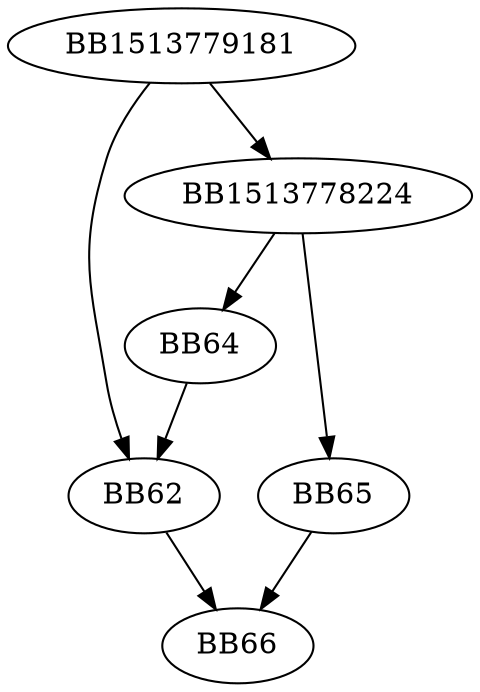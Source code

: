 digraph G{
	BB1513779181->BB62;
	BB1513779181->BB1513778224;
	BB1513778224->BB64;
	BB1513778224->BB65;
	BB65->BB66;
	BB64->BB62;
	BB62->BB66;
}
